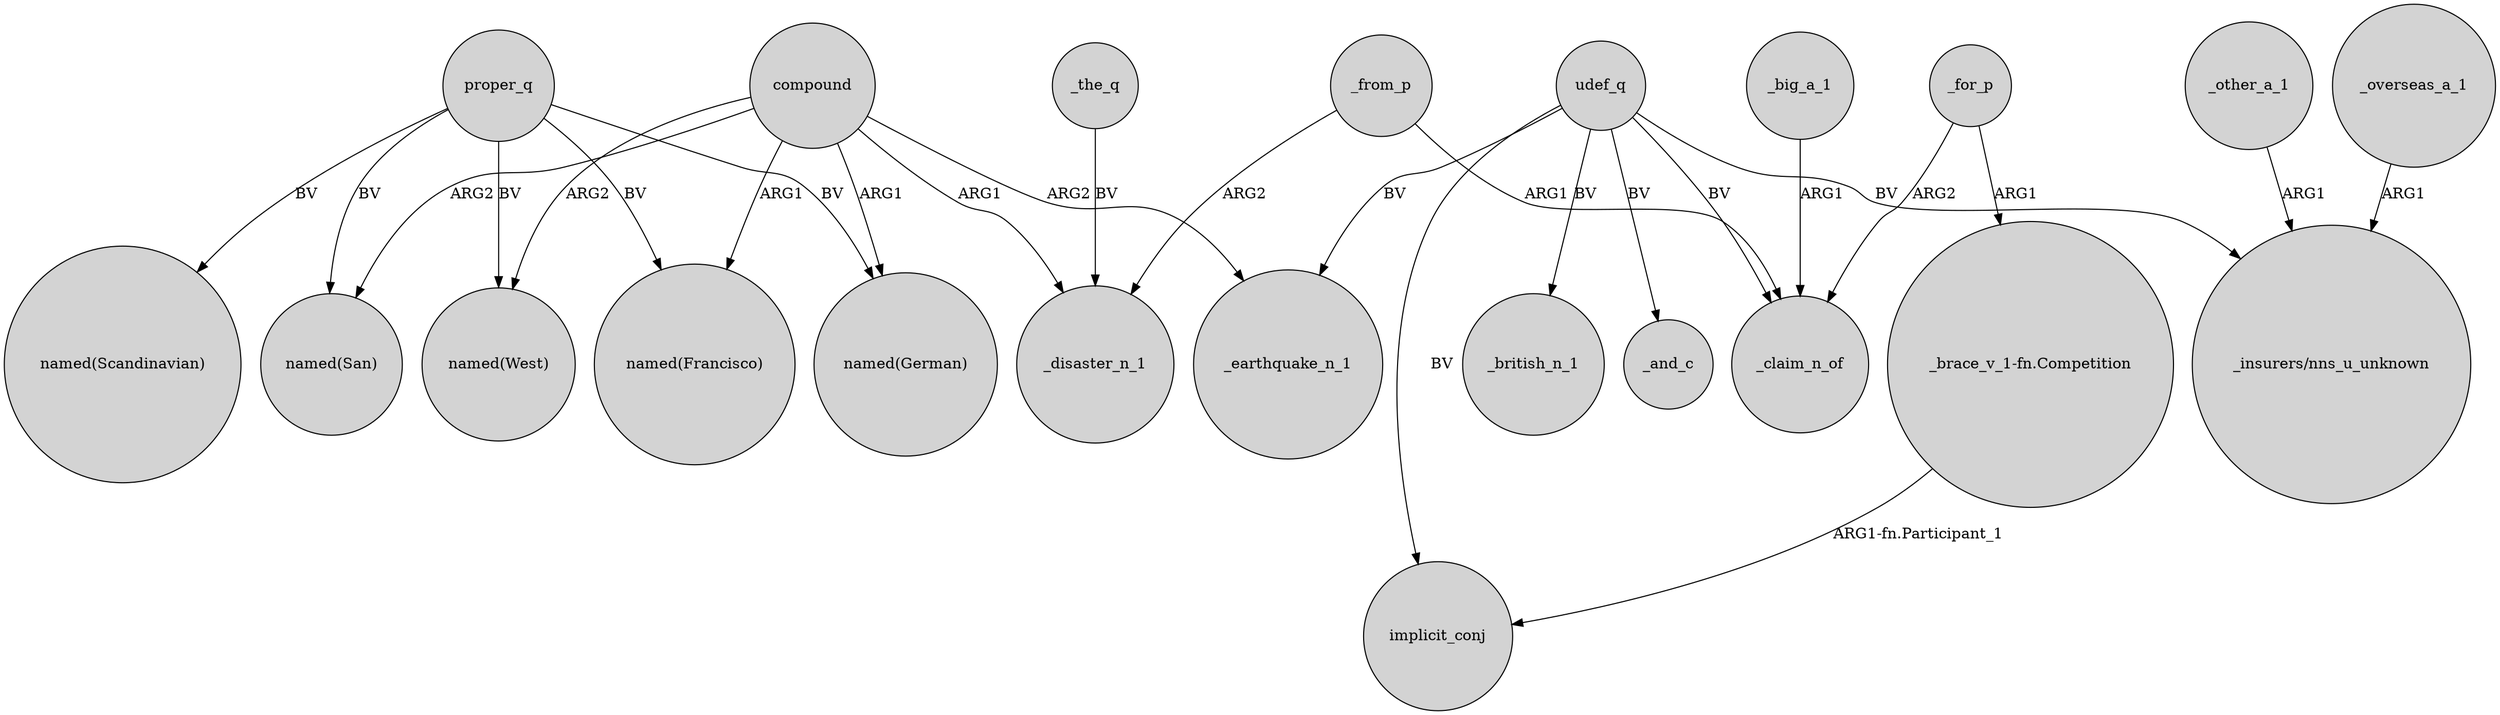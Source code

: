 digraph {
	node [shape=circle style=filled]
	_from_p -> _disaster_n_1 [label=ARG2]
	udef_q -> _claim_n_of [label=BV]
	udef_q -> _british_n_1 [label=BV]
	_from_p -> _claim_n_of [label=ARG1]
	_other_a_1 -> "_insurers/nns_u_unknown" [label=ARG1]
	proper_q -> "named(German)" [label=BV]
	proper_q -> "named(Scandinavian)" [label=BV]
	udef_q -> _and_c [label=BV]
	_for_p -> "_brace_v_1-fn.Competition" [label=ARG1]
	"_brace_v_1-fn.Competition" -> implicit_conj [label="ARG1-fn.Participant_1"]
	compound -> "named(West)" [label=ARG2]
	compound -> _disaster_n_1 [label=ARG1]
	_for_p -> _claim_n_of [label=ARG2]
	udef_q -> "_insurers/nns_u_unknown" [label=BV]
	proper_q -> "named(West)" [label=BV]
	_the_q -> _disaster_n_1 [label=BV]
	compound -> "named(Francisco)" [label=ARG1]
	_overseas_a_1 -> "_insurers/nns_u_unknown" [label=ARG1]
	compound -> "named(San)" [label=ARG2]
	proper_q -> "named(San)" [label=BV]
	proper_q -> "named(Francisco)" [label=BV]
	compound -> "named(German)" [label=ARG1]
	udef_q -> implicit_conj [label=BV]
	udef_q -> _earthquake_n_1 [label=BV]
	_big_a_1 -> _claim_n_of [label=ARG1]
	compound -> _earthquake_n_1 [label=ARG2]
}
